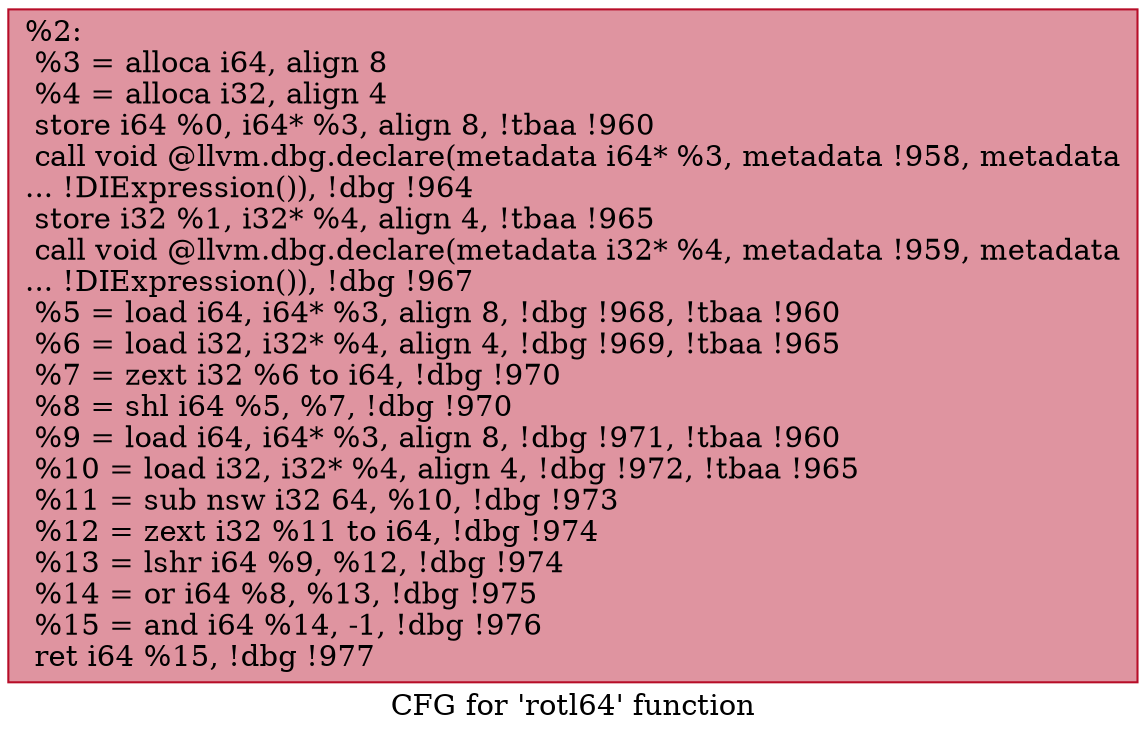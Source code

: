 digraph "CFG for 'rotl64' function" {
	label="CFG for 'rotl64' function";

	Node0x22cd680 [shape=record,color="#b70d28ff", style=filled, fillcolor="#b70d2870",label="{%2:\l  %3 = alloca i64, align 8\l  %4 = alloca i32, align 4\l  store i64 %0, i64* %3, align 8, !tbaa !960\l  call void @llvm.dbg.declare(metadata i64* %3, metadata !958, metadata\l... !DIExpression()), !dbg !964\l  store i32 %1, i32* %4, align 4, !tbaa !965\l  call void @llvm.dbg.declare(metadata i32* %4, metadata !959, metadata\l... !DIExpression()), !dbg !967\l  %5 = load i64, i64* %3, align 8, !dbg !968, !tbaa !960\l  %6 = load i32, i32* %4, align 4, !dbg !969, !tbaa !965\l  %7 = zext i32 %6 to i64, !dbg !970\l  %8 = shl i64 %5, %7, !dbg !970\l  %9 = load i64, i64* %3, align 8, !dbg !971, !tbaa !960\l  %10 = load i32, i32* %4, align 4, !dbg !972, !tbaa !965\l  %11 = sub nsw i32 64, %10, !dbg !973\l  %12 = zext i32 %11 to i64, !dbg !974\l  %13 = lshr i64 %9, %12, !dbg !974\l  %14 = or i64 %8, %13, !dbg !975\l  %15 = and i64 %14, -1, !dbg !976\l  ret i64 %15, !dbg !977\l}"];
}
